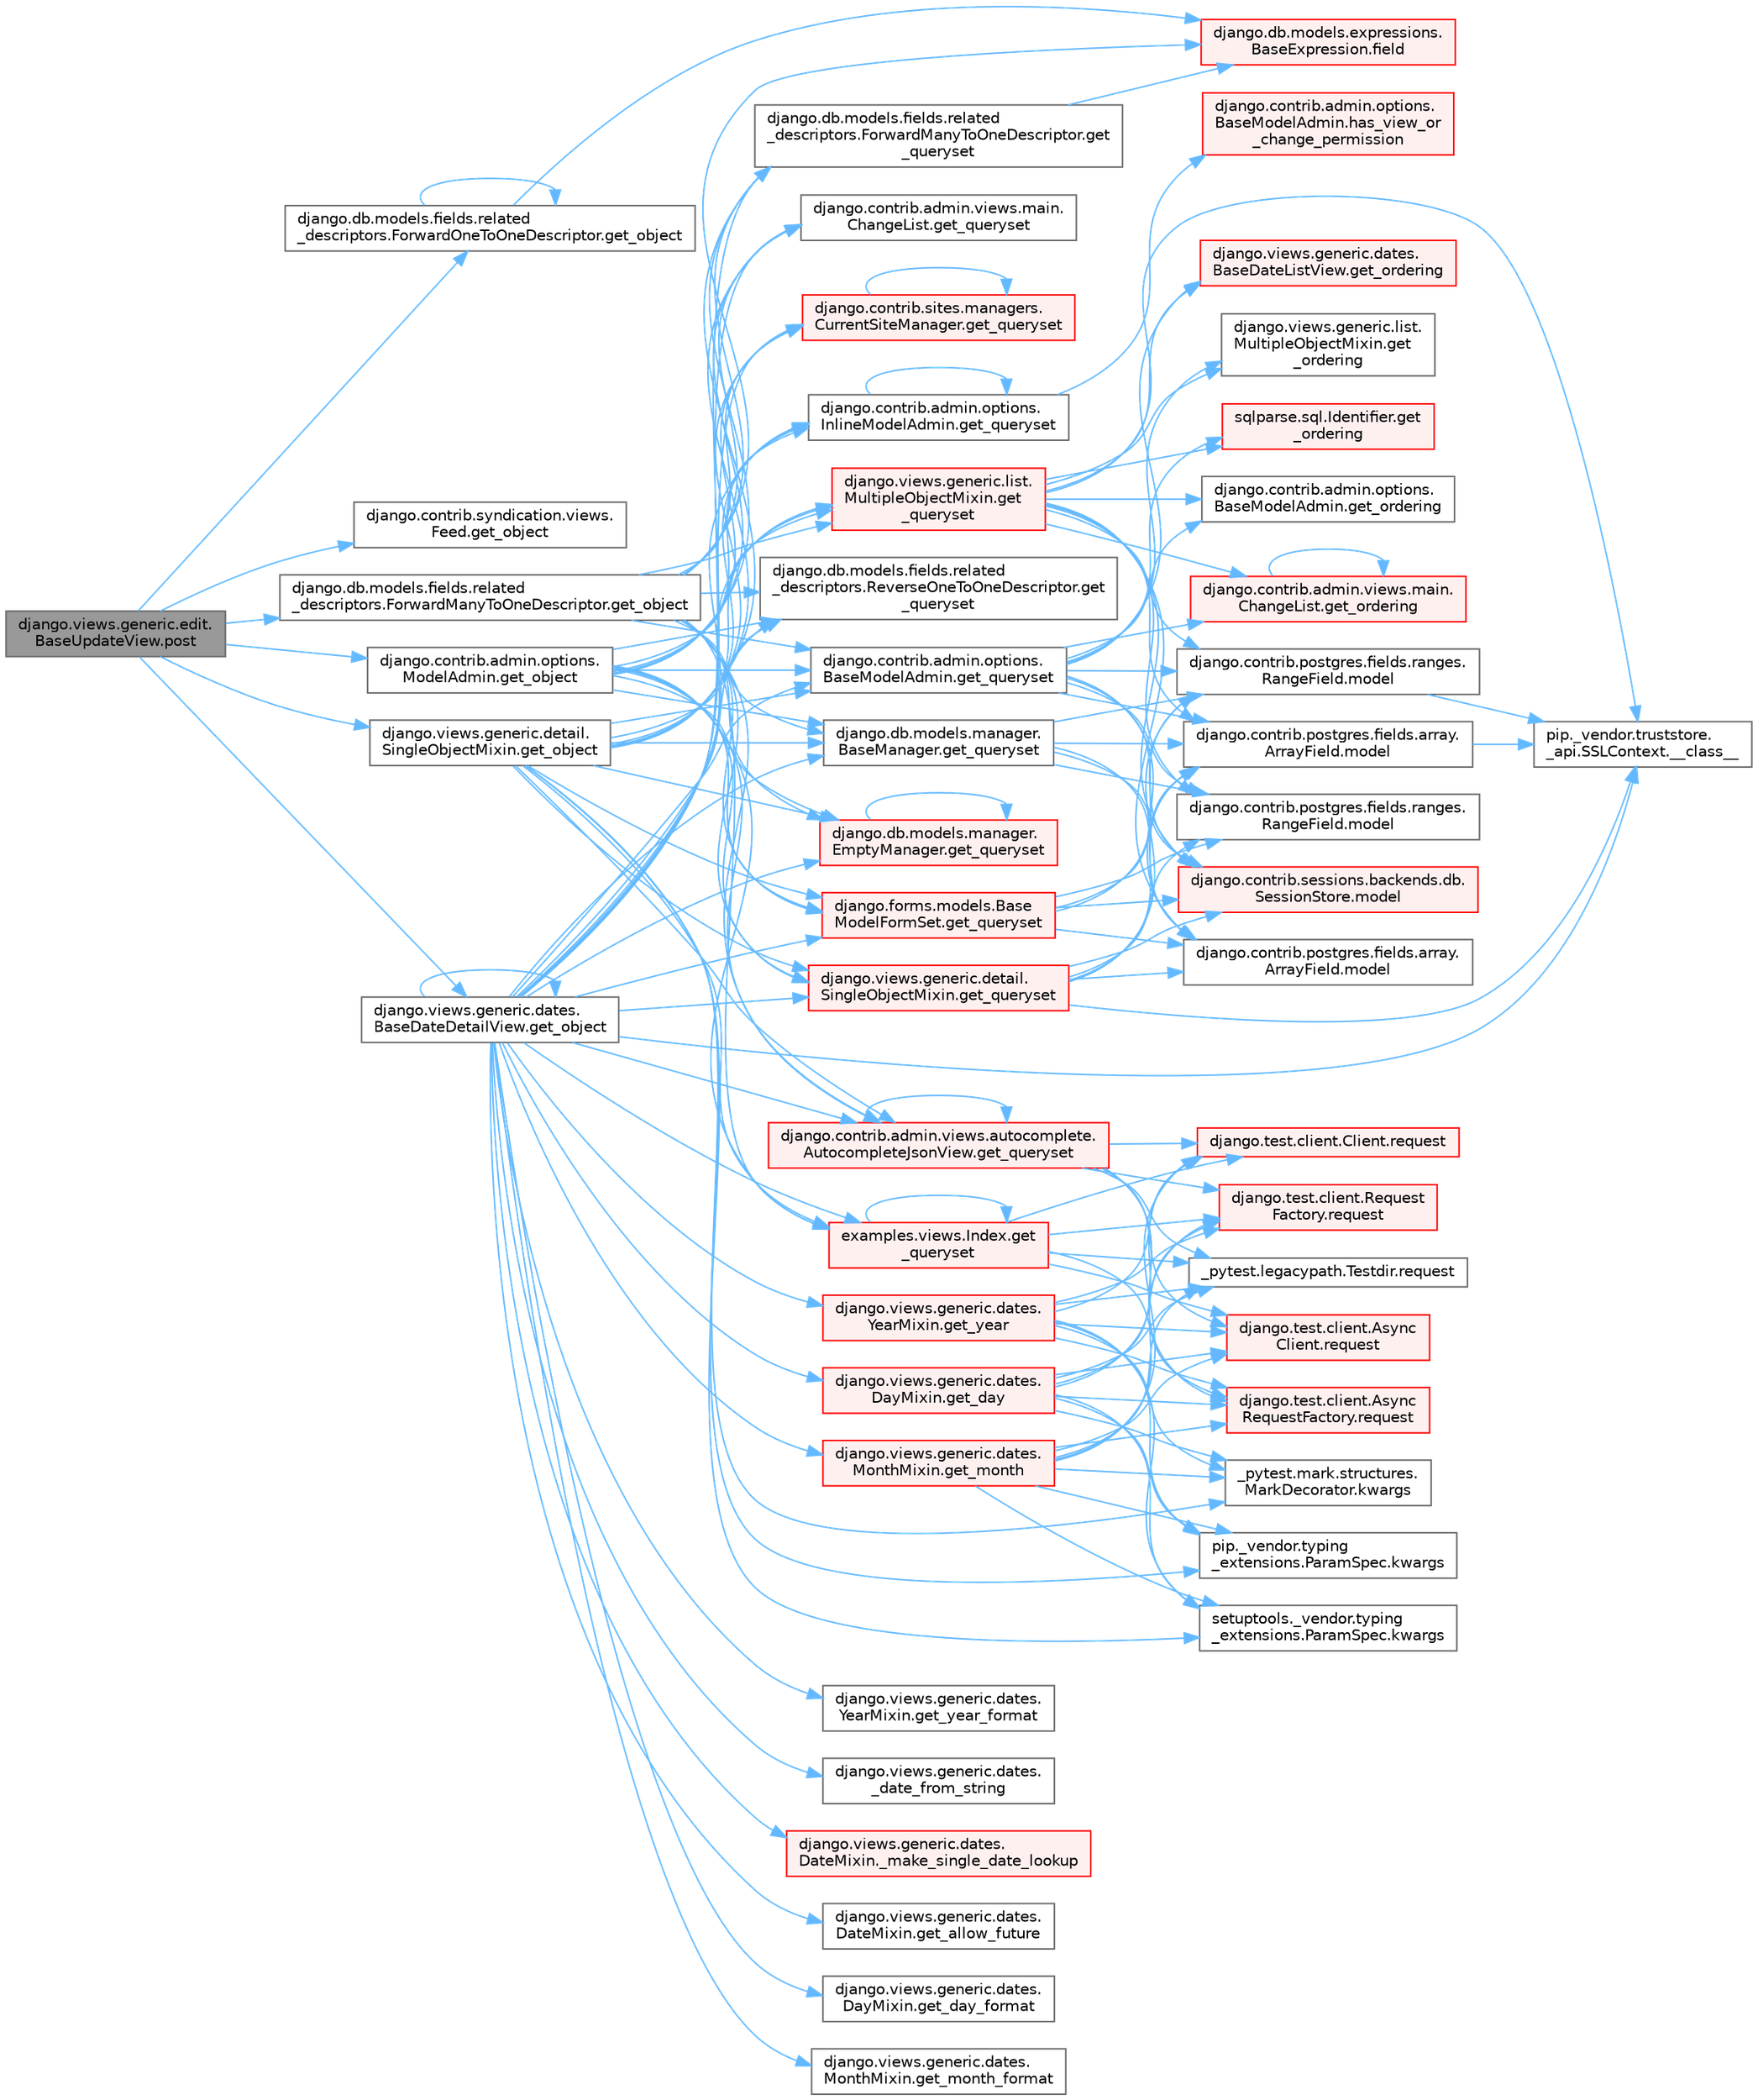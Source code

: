 digraph "django.views.generic.edit.BaseUpdateView.post"
{
 // LATEX_PDF_SIZE
  bgcolor="transparent";
  edge [fontname=Helvetica,fontsize=10,labelfontname=Helvetica,labelfontsize=10];
  node [fontname=Helvetica,fontsize=10,shape=box,height=0.2,width=0.4];
  rankdir="LR";
  Node1 [id="Node000001",label="django.views.generic.edit.\lBaseUpdateView.post",height=0.2,width=0.4,color="gray40", fillcolor="grey60", style="filled", fontcolor="black",tooltip=" "];
  Node1 -> Node2 [id="edge1_Node000001_Node000002",color="steelblue1",style="solid",tooltip=" "];
  Node2 [id="Node000002",label="django.contrib.admin.options.\lModelAdmin.get_object",height=0.2,width=0.4,color="grey40", fillcolor="white", style="filled",URL="$classdjango_1_1contrib_1_1admin_1_1options_1_1_model_admin.html#ac7b9acc5607b931a130f004f73adcc6c",tooltip=" "];
  Node2 -> Node3 [id="edge2_Node000002_Node000003",color="steelblue1",style="solid",tooltip=" "];
  Node3 [id="Node000003",label="django.contrib.admin.options.\lBaseModelAdmin.get_queryset",height=0.2,width=0.4,color="grey40", fillcolor="white", style="filled",URL="$classdjango_1_1contrib_1_1admin_1_1options_1_1_base_model_admin.html#a785da85de69766ce5f736de0e4de80c5",tooltip=" "];
  Node3 -> Node4 [id="edge3_Node000003_Node000004",color="steelblue1",style="solid",tooltip=" "];
  Node4 [id="Node000004",label="django.contrib.admin.options.\lBaseModelAdmin.get_ordering",height=0.2,width=0.4,color="grey40", fillcolor="white", style="filled",URL="$classdjango_1_1contrib_1_1admin_1_1options_1_1_base_model_admin.html#a8b06248f6c601bed9bcfc951f653cb72",tooltip=" "];
  Node3 -> Node5 [id="edge4_Node000003_Node000005",color="steelblue1",style="solid",tooltip=" "];
  Node5 [id="Node000005",label="django.contrib.admin.views.main.\lChangeList.get_ordering",height=0.2,width=0.4,color="red", fillcolor="#FFF0F0", style="filled",URL="$classdjango_1_1contrib_1_1admin_1_1views_1_1main_1_1_change_list.html#a87413968b7e496bc20cdc428329a8f93",tooltip=" "];
  Node5 -> Node5 [id="edge5_Node000005_Node000005",color="steelblue1",style="solid",tooltip=" "];
  Node3 -> Node17 [id="edge6_Node000003_Node000017",color="steelblue1",style="solid",tooltip=" "];
  Node17 [id="Node000017",label="django.views.generic.dates.\lBaseDateListView.get_ordering",height=0.2,width=0.4,color="red", fillcolor="#FFF0F0", style="filled",URL="$classdjango_1_1views_1_1generic_1_1dates_1_1_base_date_list_view.html#a0ec2128f4273a0b80fa32b44d71725ea",tooltip=" "];
  Node3 -> Node19 [id="edge7_Node000003_Node000019",color="steelblue1",style="solid",tooltip=" "];
  Node19 [id="Node000019",label="django.views.generic.list.\lMultipleObjectMixin.get\l_ordering",height=0.2,width=0.4,color="grey40", fillcolor="white", style="filled",URL="$classdjango_1_1views_1_1generic_1_1list_1_1_multiple_object_mixin.html#a8ba6071eb9a7bab04795550b0a3628c6",tooltip=" "];
  Node3 -> Node20 [id="edge8_Node000003_Node000020",color="steelblue1",style="solid",tooltip=" "];
  Node20 [id="Node000020",label="sqlparse.sql.Identifier.get\l_ordering",height=0.2,width=0.4,color="red", fillcolor="#FFF0F0", style="filled",URL="$classsqlparse_1_1sql_1_1_identifier.html#a6e06ea438171fb096466ae06a2b2f69f",tooltip=" "];
  Node3 -> Node9 [id="edge9_Node000003_Node000009",color="steelblue1",style="solid",tooltip=" "];
  Node9 [id="Node000009",label="django.contrib.postgres.fields.array.\lArrayField.model",height=0.2,width=0.4,color="grey40", fillcolor="white", style="filled",URL="$classdjango_1_1contrib_1_1postgres_1_1fields_1_1array_1_1_array_field.html#a4402eef4c4784e00671c9f229481f4c1",tooltip=" "];
  Node9 -> Node10 [id="edge10_Node000009_Node000010",color="steelblue1",style="solid",tooltip=" "];
  Node10 [id="Node000010",label="pip._vendor.truststore.\l_api.SSLContext.__class__",height=0.2,width=0.4,color="grey40", fillcolor="white", style="filled",URL="$classpip_1_1__vendor_1_1truststore_1_1__api_1_1_s_s_l_context.html#a530861514f31eabaa3f513557d6e66de",tooltip=" "];
  Node3 -> Node11 [id="edge11_Node000003_Node000011",color="steelblue1",style="solid",tooltip=" "];
  Node11 [id="Node000011",label="django.contrib.postgres.fields.array.\lArrayField.model",height=0.2,width=0.4,color="grey40", fillcolor="white", style="filled",URL="$classdjango_1_1contrib_1_1postgres_1_1fields_1_1array_1_1_array_field.html#a50a2796de85f960ca282b56ef2d9446c",tooltip=" "];
  Node3 -> Node12 [id="edge12_Node000003_Node000012",color="steelblue1",style="solid",tooltip=" "];
  Node12 [id="Node000012",label="django.contrib.postgres.fields.ranges.\lRangeField.model",height=0.2,width=0.4,color="grey40", fillcolor="white", style="filled",URL="$classdjango_1_1contrib_1_1postgres_1_1fields_1_1ranges_1_1_range_field.html#aa38c2bbd1bad0c8f9b0315ee468867a2",tooltip=" "];
  Node12 -> Node10 [id="edge13_Node000012_Node000010",color="steelblue1",style="solid",tooltip=" "];
  Node3 -> Node13 [id="edge14_Node000003_Node000013",color="steelblue1",style="solid",tooltip=" "];
  Node13 [id="Node000013",label="django.contrib.postgres.fields.ranges.\lRangeField.model",height=0.2,width=0.4,color="grey40", fillcolor="white", style="filled",URL="$classdjango_1_1contrib_1_1postgres_1_1fields_1_1ranges_1_1_range_field.html#a91b36827f010affd1ff89569cf40d1af",tooltip=" "];
  Node3 -> Node14 [id="edge15_Node000003_Node000014",color="steelblue1",style="solid",tooltip=" "];
  Node14 [id="Node000014",label="django.contrib.sessions.backends.db.\lSessionStore.model",height=0.2,width=0.4,color="red", fillcolor="#FFF0F0", style="filled",URL="$classdjango_1_1contrib_1_1sessions_1_1backends_1_1db_1_1_session_store.html#af52cfb4371af389c8bd4a6780274c403",tooltip=" "];
  Node2 -> Node23 [id="edge16_Node000002_Node000023",color="steelblue1",style="solid",tooltip=" "];
  Node23 [id="Node000023",label="django.contrib.admin.options.\lInlineModelAdmin.get_queryset",height=0.2,width=0.4,color="grey40", fillcolor="white", style="filled",URL="$classdjango_1_1contrib_1_1admin_1_1options_1_1_inline_model_admin.html#a9248f5d82a336087e911b7ebc8729ffd",tooltip=" "];
  Node23 -> Node23 [id="edge17_Node000023_Node000023",color="steelblue1",style="solid",tooltip=" "];
  Node23 -> Node24 [id="edge18_Node000023_Node000024",color="steelblue1",style="solid",tooltip=" "];
  Node24 [id="Node000024",label="django.contrib.admin.options.\lBaseModelAdmin.has_view_or\l_change_permission",height=0.2,width=0.4,color="red", fillcolor="#FFF0F0", style="filled",URL="$classdjango_1_1contrib_1_1admin_1_1options_1_1_base_model_admin.html#a218c5fb68fadfcf6e8e49172ad1d317c",tooltip=" "];
  Node2 -> Node30 [id="edge19_Node000002_Node000030",color="steelblue1",style="solid",tooltip=" "];
  Node30 [id="Node000030",label="django.contrib.admin.views.autocomplete.\lAutocompleteJsonView.get_queryset",height=0.2,width=0.4,color="red", fillcolor="#FFF0F0", style="filled",URL="$classdjango_1_1contrib_1_1admin_1_1views_1_1autocomplete_1_1_autocomplete_json_view.html#a6eb5abbd3b2e8b252a4ce9ca2680f3d3",tooltip=" "];
  Node30 -> Node30 [id="edge20_Node000030_Node000030",color="steelblue1",style="solid",tooltip=" "];
  Node30 -> Node31 [id="edge21_Node000030_Node000031",color="steelblue1",style="solid",tooltip=" "];
  Node31 [id="Node000031",label="_pytest.legacypath.Testdir.request",height=0.2,width=0.4,color="grey40", fillcolor="white", style="filled",URL="$class__pytest_1_1legacypath_1_1_testdir.html#a0e10c900efcd764da85254119e4d64c4",tooltip=" "];
  Node30 -> Node32 [id="edge22_Node000030_Node000032",color="steelblue1",style="solid",tooltip=" "];
  Node32 [id="Node000032",label="django.test.client.Async\lClient.request",height=0.2,width=0.4,color="red", fillcolor="#FFF0F0", style="filled",URL="$classdjango_1_1test_1_1client_1_1_async_client.html#a891cc2f6b81dcf3583bbbde8d21a713a",tooltip=" "];
  Node30 -> Node34 [id="edge23_Node000030_Node000034",color="steelblue1",style="solid",tooltip=" "];
  Node34 [id="Node000034",label="django.test.client.Async\lRequestFactory.request",height=0.2,width=0.4,color="red", fillcolor="#FFF0F0", style="filled",URL="$classdjango_1_1test_1_1client_1_1_async_request_factory.html#aab026845547a4c2d9203b8710b90f6cd",tooltip=" "];
  Node30 -> Node35 [id="edge24_Node000030_Node000035",color="steelblue1",style="solid",tooltip=" "];
  Node35 [id="Node000035",label="django.test.client.Client.request",height=0.2,width=0.4,color="red", fillcolor="#FFF0F0", style="filled",URL="$classdjango_1_1test_1_1client_1_1_client.html#a2f51c5251142ab6503937051936e33fa",tooltip=" "];
  Node30 -> Node490 [id="edge25_Node000030_Node000490",color="steelblue1",style="solid",tooltip=" "];
  Node490 [id="Node000490",label="django.test.client.Request\lFactory.request",height=0.2,width=0.4,color="red", fillcolor="#FFF0F0", style="filled",URL="$classdjango_1_1test_1_1client_1_1_request_factory.html#adae411ab0df6839c5364b647e4dc63ad",tooltip=" "];
  Node2 -> Node2828 [id="edge26_Node000002_Node002828",color="steelblue1",style="solid",tooltip=" "];
  Node2828 [id="Node002828",label="django.contrib.admin.views.main.\lChangeList.get_queryset",height=0.2,width=0.4,color="grey40", fillcolor="white", style="filled",URL="$classdjango_1_1contrib_1_1admin_1_1views_1_1main_1_1_change_list.html#a269abeb8e01762183e40a5133a41151d",tooltip=" "];
  Node2 -> Node2829 [id="edge27_Node000002_Node002829",color="steelblue1",style="solid",tooltip=" "];
  Node2829 [id="Node002829",label="django.contrib.sites.managers.\lCurrentSiteManager.get_queryset",height=0.2,width=0.4,color="red", fillcolor="#FFF0F0", style="filled",URL="$classdjango_1_1contrib_1_1sites_1_1managers_1_1_current_site_manager.html#a1889434ddf70c93854e44489319c1a1f",tooltip=" "];
  Node2829 -> Node2829 [id="edge28_Node002829_Node002829",color="steelblue1",style="solid",tooltip=" "];
  Node2 -> Node2830 [id="edge29_Node000002_Node002830",color="steelblue1",style="solid",tooltip=" "];
  Node2830 [id="Node002830",label="django.db.models.fields.related\l_descriptors.ForwardManyToOneDescriptor.get\l_queryset",height=0.2,width=0.4,color="grey40", fillcolor="white", style="filled",URL="$classdjango_1_1db_1_1models_1_1fields_1_1related__descriptors_1_1_forward_many_to_one_descriptor.html#aac7cf3069f240b0e4553d803b419cf7d",tooltip=" "];
  Node2830 -> Node38 [id="edge30_Node002830_Node000038",color="steelblue1",style="solid",tooltip=" "];
  Node38 [id="Node000038",label="django.db.models.expressions.\lBaseExpression.field",height=0.2,width=0.4,color="red", fillcolor="#FFF0F0", style="filled",URL="$classdjango_1_1db_1_1models_1_1expressions_1_1_base_expression.html#a70aeb35391ada82c2e9f02b1c3ac150c",tooltip=" "];
  Node2 -> Node2831 [id="edge31_Node000002_Node002831",color="steelblue1",style="solid",tooltip=" "];
  Node2831 [id="Node002831",label="django.db.models.fields.related\l_descriptors.ReverseOneToOneDescriptor.get\l_queryset",height=0.2,width=0.4,color="grey40", fillcolor="white", style="filled",URL="$classdjango_1_1db_1_1models_1_1fields_1_1related__descriptors_1_1_reverse_one_to_one_descriptor.html#a04bede0cb722d44ace129e00e85081a3",tooltip=" "];
  Node2 -> Node2832 [id="edge32_Node000002_Node002832",color="steelblue1",style="solid",tooltip=" "];
  Node2832 [id="Node002832",label="django.db.models.manager.\lBaseManager.get_queryset",height=0.2,width=0.4,color="grey40", fillcolor="white", style="filled",URL="$classdjango_1_1db_1_1models_1_1manager_1_1_base_manager.html#a358c9a085a30a278b31e784dac7a52ef",tooltip="PROXIES TO QUERYSET #."];
  Node2832 -> Node9 [id="edge33_Node002832_Node000009",color="steelblue1",style="solid",tooltip=" "];
  Node2832 -> Node11 [id="edge34_Node002832_Node000011",color="steelblue1",style="solid",tooltip=" "];
  Node2832 -> Node12 [id="edge35_Node002832_Node000012",color="steelblue1",style="solid",tooltip=" "];
  Node2832 -> Node13 [id="edge36_Node002832_Node000013",color="steelblue1",style="solid",tooltip=" "];
  Node2832 -> Node14 [id="edge37_Node002832_Node000014",color="steelblue1",style="solid",tooltip=" "];
  Node2 -> Node2833 [id="edge38_Node000002_Node002833",color="steelblue1",style="solid",tooltip=" "];
  Node2833 [id="Node002833",label="django.db.models.manager.\lEmptyManager.get_queryset",height=0.2,width=0.4,color="red", fillcolor="#FFF0F0", style="filled",URL="$classdjango_1_1db_1_1models_1_1manager_1_1_empty_manager.html#a2a2df8fcd071f937c6ee484d4ee1d539",tooltip=" "];
  Node2833 -> Node2833 [id="edge39_Node002833_Node002833",color="steelblue1",style="solid",tooltip=" "];
  Node2 -> Node2835 [id="edge40_Node000002_Node002835",color="steelblue1",style="solid",tooltip=" "];
  Node2835 [id="Node002835",label="django.forms.models.Base\lModelFormSet.get_queryset",height=0.2,width=0.4,color="red", fillcolor="#FFF0F0", style="filled",URL="$classdjango_1_1forms_1_1models_1_1_base_model_form_set.html#adbf92e8bd967e15a87f0fa40d2826143",tooltip=" "];
  Node2835 -> Node9 [id="edge41_Node002835_Node000009",color="steelblue1",style="solid",tooltip=" "];
  Node2835 -> Node11 [id="edge42_Node002835_Node000011",color="steelblue1",style="solid",tooltip=" "];
  Node2835 -> Node12 [id="edge43_Node002835_Node000012",color="steelblue1",style="solid",tooltip=" "];
  Node2835 -> Node13 [id="edge44_Node002835_Node000013",color="steelblue1",style="solid",tooltip=" "];
  Node2835 -> Node14 [id="edge45_Node002835_Node000014",color="steelblue1",style="solid",tooltip=" "];
  Node2 -> Node2836 [id="edge46_Node000002_Node002836",color="steelblue1",style="solid",tooltip=" "];
  Node2836 [id="Node002836",label="django.views.generic.detail.\lSingleObjectMixin.get_queryset",height=0.2,width=0.4,color="red", fillcolor="#FFF0F0", style="filled",URL="$classdjango_1_1views_1_1generic_1_1detail_1_1_single_object_mixin.html#a29e41db704214851315dd3e87c4d843e",tooltip=" "];
  Node2836 -> Node10 [id="edge47_Node002836_Node000010",color="steelblue1",style="solid",tooltip=" "];
  Node2836 -> Node9 [id="edge48_Node002836_Node000009",color="steelblue1",style="solid",tooltip=" "];
  Node2836 -> Node11 [id="edge49_Node002836_Node000011",color="steelblue1",style="solid",tooltip=" "];
  Node2836 -> Node12 [id="edge50_Node002836_Node000012",color="steelblue1",style="solid",tooltip=" "];
  Node2836 -> Node13 [id="edge51_Node002836_Node000013",color="steelblue1",style="solid",tooltip=" "];
  Node2836 -> Node14 [id="edge52_Node002836_Node000014",color="steelblue1",style="solid",tooltip=" "];
  Node2 -> Node2837 [id="edge53_Node000002_Node002837",color="steelblue1",style="solid",tooltip=" "];
  Node2837 [id="Node002837",label="django.views.generic.list.\lMultipleObjectMixin.get\l_queryset",height=0.2,width=0.4,color="red", fillcolor="#FFF0F0", style="filled",URL="$classdjango_1_1views_1_1generic_1_1list_1_1_multiple_object_mixin.html#a7ceb7f310a7a0d7fedfb90f1f2b5c226",tooltip=" "];
  Node2837 -> Node10 [id="edge54_Node002837_Node000010",color="steelblue1",style="solid",tooltip=" "];
  Node2837 -> Node4 [id="edge55_Node002837_Node000004",color="steelblue1",style="solid",tooltip=" "];
  Node2837 -> Node5 [id="edge56_Node002837_Node000005",color="steelblue1",style="solid",tooltip=" "];
  Node2837 -> Node17 [id="edge57_Node002837_Node000017",color="steelblue1",style="solid",tooltip=" "];
  Node2837 -> Node19 [id="edge58_Node002837_Node000019",color="steelblue1",style="solid",tooltip=" "];
  Node2837 -> Node20 [id="edge59_Node002837_Node000020",color="steelblue1",style="solid",tooltip=" "];
  Node2837 -> Node9 [id="edge60_Node002837_Node000009",color="steelblue1",style="solid",tooltip=" "];
  Node2837 -> Node11 [id="edge61_Node002837_Node000011",color="steelblue1",style="solid",tooltip=" "];
  Node2837 -> Node12 [id="edge62_Node002837_Node000012",color="steelblue1",style="solid",tooltip=" "];
  Node2837 -> Node13 [id="edge63_Node002837_Node000013",color="steelblue1",style="solid",tooltip=" "];
  Node2837 -> Node14 [id="edge64_Node002837_Node000014",color="steelblue1",style="solid",tooltip=" "];
  Node2 -> Node2838 [id="edge65_Node000002_Node002838",color="steelblue1",style="solid",tooltip=" "];
  Node2838 [id="Node002838",label="examples.views.Index.get\l_queryset",height=0.2,width=0.4,color="red", fillcolor="#FFF0F0", style="filled",URL="$classexamples_1_1views_1_1_index.html#a288026bb9059b37dca786922296dfcd3",tooltip=" "];
  Node2838 -> Node2838 [id="edge66_Node002838_Node002838",color="steelblue1",style="solid",tooltip=" "];
  Node2838 -> Node31 [id="edge67_Node002838_Node000031",color="steelblue1",style="solid",tooltip=" "];
  Node2838 -> Node32 [id="edge68_Node002838_Node000032",color="steelblue1",style="solid",tooltip=" "];
  Node2838 -> Node34 [id="edge69_Node002838_Node000034",color="steelblue1",style="solid",tooltip=" "];
  Node2838 -> Node35 [id="edge70_Node002838_Node000035",color="steelblue1",style="solid",tooltip=" "];
  Node2838 -> Node490 [id="edge71_Node002838_Node000490",color="steelblue1",style="solid",tooltip=" "];
  Node1 -> Node4527 [id="edge72_Node000001_Node004527",color="steelblue1",style="solid",tooltip=" "];
  Node4527 [id="Node004527",label="django.contrib.syndication.views.\lFeed.get_object",height=0.2,width=0.4,color="grey40", fillcolor="white", style="filled",URL="$classdjango_1_1contrib_1_1syndication_1_1views_1_1_feed.html#aca97bf9a86566b880b339170b2b4880c",tooltip=" "];
  Node1 -> Node4528 [id="edge73_Node000001_Node004528",color="steelblue1",style="solid",tooltip=" "];
  Node4528 [id="Node004528",label="django.db.models.fields.related\l_descriptors.ForwardManyToOneDescriptor.get_object",height=0.2,width=0.4,color="grey40", fillcolor="white", style="filled",URL="$classdjango_1_1db_1_1models_1_1fields_1_1related__descriptors_1_1_forward_many_to_one_descriptor.html#a53e30c8b305a3998dd43c1e6357e4bc4",tooltip=" "];
  Node4528 -> Node38 [id="edge74_Node004528_Node000038",color="steelblue1",style="solid",tooltip=" "];
  Node4528 -> Node3 [id="edge75_Node004528_Node000003",color="steelblue1",style="solid",tooltip=" "];
  Node4528 -> Node23 [id="edge76_Node004528_Node000023",color="steelblue1",style="solid",tooltip=" "];
  Node4528 -> Node30 [id="edge77_Node004528_Node000030",color="steelblue1",style="solid",tooltip=" "];
  Node4528 -> Node2828 [id="edge78_Node004528_Node002828",color="steelblue1",style="solid",tooltip=" "];
  Node4528 -> Node2829 [id="edge79_Node004528_Node002829",color="steelblue1",style="solid",tooltip=" "];
  Node4528 -> Node2830 [id="edge80_Node004528_Node002830",color="steelblue1",style="solid",tooltip=" "];
  Node4528 -> Node2831 [id="edge81_Node004528_Node002831",color="steelblue1",style="solid",tooltip=" "];
  Node4528 -> Node2832 [id="edge82_Node004528_Node002832",color="steelblue1",style="solid",tooltip=" "];
  Node4528 -> Node2833 [id="edge83_Node004528_Node002833",color="steelblue1",style="solid",tooltip=" "];
  Node4528 -> Node2835 [id="edge84_Node004528_Node002835",color="steelblue1",style="solid",tooltip=" "];
  Node4528 -> Node2836 [id="edge85_Node004528_Node002836",color="steelblue1",style="solid",tooltip=" "];
  Node4528 -> Node2837 [id="edge86_Node004528_Node002837",color="steelblue1",style="solid",tooltip=" "];
  Node4528 -> Node2838 [id="edge87_Node004528_Node002838",color="steelblue1",style="solid",tooltip=" "];
  Node1 -> Node4529 [id="edge88_Node000001_Node004529",color="steelblue1",style="solid",tooltip=" "];
  Node4529 [id="Node004529",label="django.db.models.fields.related\l_descriptors.ForwardOneToOneDescriptor.get_object",height=0.2,width=0.4,color="grey40", fillcolor="white", style="filled",URL="$classdjango_1_1db_1_1models_1_1fields_1_1related__descriptors_1_1_forward_one_to_one_descriptor.html#a298296431556370e9bb0b1478febfbf3",tooltip=" "];
  Node4529 -> Node38 [id="edge89_Node004529_Node000038",color="steelblue1",style="solid",tooltip=" "];
  Node4529 -> Node4529 [id="edge90_Node004529_Node004529",color="steelblue1",style="solid",tooltip=" "];
  Node1 -> Node4530 [id="edge91_Node000001_Node004530",color="steelblue1",style="solid",tooltip=" "];
  Node4530 [id="Node004530",label="django.views.generic.dates.\lBaseDateDetailView.get_object",height=0.2,width=0.4,color="grey40", fillcolor="white", style="filled",URL="$classdjango_1_1views_1_1generic_1_1dates_1_1_base_date_detail_view.html#a7c08557dbbb8af87ec6f8fab884e6f5e",tooltip=" "];
  Node4530 -> Node10 [id="edge92_Node004530_Node000010",color="steelblue1",style="solid",tooltip=" "];
  Node4530 -> Node4531 [id="edge93_Node004530_Node004531",color="steelblue1",style="solid",tooltip=" "];
  Node4531 [id="Node004531",label="django.views.generic.dates.\l_date_from_string",height=0.2,width=0.4,color="grey40", fillcolor="white", style="filled",URL="$namespacedjango_1_1views_1_1generic_1_1dates.html#a0f782cacbbe0293a4a4a092343b5ac5f",tooltip=" "];
  Node4530 -> Node4532 [id="edge94_Node004530_Node004532",color="steelblue1",style="solid",tooltip=" "];
  Node4532 [id="Node004532",label="django.views.generic.dates.\lDateMixin._make_single_date_lookup",height=0.2,width=0.4,color="red", fillcolor="#FFF0F0", style="filled",URL="$classdjango_1_1views_1_1generic_1_1dates_1_1_date_mixin.html#ac17fc80d601666765dd9751d4b5e065d",tooltip=" "];
  Node4530 -> Node4535 [id="edge95_Node004530_Node004535",color="steelblue1",style="solid",tooltip=" "];
  Node4535 [id="Node004535",label="django.views.generic.dates.\lDateMixin.get_allow_future",height=0.2,width=0.4,color="grey40", fillcolor="white", style="filled",URL="$classdjango_1_1views_1_1generic_1_1dates_1_1_date_mixin.html#a51b9feb091392d6570890a63779c1e6b",tooltip=" "];
  Node4530 -> Node4536 [id="edge96_Node004530_Node004536",color="steelblue1",style="solid",tooltip=" "];
  Node4536 [id="Node004536",label="django.views.generic.dates.\lDayMixin.get_day",height=0.2,width=0.4,color="red", fillcolor="#FFF0F0", style="filled",URL="$classdjango_1_1views_1_1generic_1_1dates_1_1_day_mixin.html#a410db285b705518118df478a63fc572a",tooltip=" "];
  Node4536 -> Node815 [id="edge97_Node004536_Node000815",color="steelblue1",style="solid",tooltip=" "];
  Node815 [id="Node000815",label="_pytest.mark.structures.\lMarkDecorator.kwargs",height=0.2,width=0.4,color="grey40", fillcolor="white", style="filled",URL="$class__pytest_1_1mark_1_1structures_1_1_mark_decorator.html#a07868e83e39f7b31121b611e3627a77c",tooltip=" "];
  Node4536 -> Node816 [id="edge98_Node004536_Node000816",color="steelblue1",style="solid",tooltip=" "];
  Node816 [id="Node000816",label="pip._vendor.typing\l_extensions.ParamSpec.kwargs",height=0.2,width=0.4,color="grey40", fillcolor="white", style="filled",URL="$classpip_1_1__vendor_1_1typing__extensions_1_1_param_spec.html#a7533d6714916929b5b3c9ba8f94f1f90",tooltip=" "];
  Node4536 -> Node817 [id="edge99_Node004536_Node000817",color="steelblue1",style="solid",tooltip=" "];
  Node817 [id="Node000817",label="setuptools._vendor.typing\l_extensions.ParamSpec.kwargs",height=0.2,width=0.4,color="grey40", fillcolor="white", style="filled",URL="$classsetuptools_1_1__vendor_1_1typing__extensions_1_1_param_spec.html#a3ffadc8575bdbfca5ad02298256b6213",tooltip=" "];
  Node4536 -> Node31 [id="edge100_Node004536_Node000031",color="steelblue1",style="solid",tooltip=" "];
  Node4536 -> Node32 [id="edge101_Node004536_Node000032",color="steelblue1",style="solid",tooltip=" "];
  Node4536 -> Node34 [id="edge102_Node004536_Node000034",color="steelblue1",style="solid",tooltip=" "];
  Node4536 -> Node35 [id="edge103_Node004536_Node000035",color="steelblue1",style="solid",tooltip=" "];
  Node4536 -> Node490 [id="edge104_Node004536_Node000490",color="steelblue1",style="solid",tooltip=" "];
  Node4530 -> Node4537 [id="edge105_Node004530_Node004537",color="steelblue1",style="solid",tooltip=" "];
  Node4537 [id="Node004537",label="django.views.generic.dates.\lDayMixin.get_day_format",height=0.2,width=0.4,color="grey40", fillcolor="white", style="filled",URL="$classdjango_1_1views_1_1generic_1_1dates_1_1_day_mixin.html#aaf4335b347fbca8eb579d231442a64b7",tooltip=" "];
  Node4530 -> Node4538 [id="edge106_Node004530_Node004538",color="steelblue1",style="solid",tooltip=" "];
  Node4538 [id="Node004538",label="django.views.generic.dates.\lMonthMixin.get_month",height=0.2,width=0.4,color="red", fillcolor="#FFF0F0", style="filled",URL="$classdjango_1_1views_1_1generic_1_1dates_1_1_month_mixin.html#add54a3d80358c6e643ac264d97d4f2a7",tooltip=" "];
  Node4538 -> Node815 [id="edge107_Node004538_Node000815",color="steelblue1",style="solid",tooltip=" "];
  Node4538 -> Node816 [id="edge108_Node004538_Node000816",color="steelblue1",style="solid",tooltip=" "];
  Node4538 -> Node817 [id="edge109_Node004538_Node000817",color="steelblue1",style="solid",tooltip=" "];
  Node4538 -> Node31 [id="edge110_Node004538_Node000031",color="steelblue1",style="solid",tooltip=" "];
  Node4538 -> Node32 [id="edge111_Node004538_Node000032",color="steelblue1",style="solid",tooltip=" "];
  Node4538 -> Node34 [id="edge112_Node004538_Node000034",color="steelblue1",style="solid",tooltip=" "];
  Node4538 -> Node35 [id="edge113_Node004538_Node000035",color="steelblue1",style="solid",tooltip=" "];
  Node4538 -> Node490 [id="edge114_Node004538_Node000490",color="steelblue1",style="solid",tooltip=" "];
  Node4530 -> Node4539 [id="edge115_Node004530_Node004539",color="steelblue1",style="solid",tooltip=" "];
  Node4539 [id="Node004539",label="django.views.generic.dates.\lMonthMixin.get_month_format",height=0.2,width=0.4,color="grey40", fillcolor="white", style="filled",URL="$classdjango_1_1views_1_1generic_1_1dates_1_1_month_mixin.html#ae027130c2f4572bc54d023862743548e",tooltip=" "];
  Node4530 -> Node4530 [id="edge116_Node004530_Node004530",color="steelblue1",style="solid",tooltip=" "];
  Node4530 -> Node3 [id="edge117_Node004530_Node000003",color="steelblue1",style="solid",tooltip=" "];
  Node4530 -> Node23 [id="edge118_Node004530_Node000023",color="steelblue1",style="solid",tooltip=" "];
  Node4530 -> Node30 [id="edge119_Node004530_Node000030",color="steelblue1",style="solid",tooltip=" "];
  Node4530 -> Node2828 [id="edge120_Node004530_Node002828",color="steelblue1",style="solid",tooltip=" "];
  Node4530 -> Node2829 [id="edge121_Node004530_Node002829",color="steelblue1",style="solid",tooltip=" "];
  Node4530 -> Node2830 [id="edge122_Node004530_Node002830",color="steelblue1",style="solid",tooltip=" "];
  Node4530 -> Node2831 [id="edge123_Node004530_Node002831",color="steelblue1",style="solid",tooltip=" "];
  Node4530 -> Node2832 [id="edge124_Node004530_Node002832",color="steelblue1",style="solid",tooltip=" "];
  Node4530 -> Node2833 [id="edge125_Node004530_Node002833",color="steelblue1",style="solid",tooltip=" "];
  Node4530 -> Node2835 [id="edge126_Node004530_Node002835",color="steelblue1",style="solid",tooltip=" "];
  Node4530 -> Node2836 [id="edge127_Node004530_Node002836",color="steelblue1",style="solid",tooltip=" "];
  Node4530 -> Node2837 [id="edge128_Node004530_Node002837",color="steelblue1",style="solid",tooltip=" "];
  Node4530 -> Node2838 [id="edge129_Node004530_Node002838",color="steelblue1",style="solid",tooltip=" "];
  Node4530 -> Node4540 [id="edge130_Node004530_Node004540",color="steelblue1",style="solid",tooltip=" "];
  Node4540 [id="Node004540",label="django.views.generic.dates.\lYearMixin.get_year",height=0.2,width=0.4,color="red", fillcolor="#FFF0F0", style="filled",URL="$classdjango_1_1views_1_1generic_1_1dates_1_1_year_mixin.html#a6e2e940e9853d71a94d5a41b71262ca3",tooltip=" "];
  Node4540 -> Node815 [id="edge131_Node004540_Node000815",color="steelblue1",style="solid",tooltip=" "];
  Node4540 -> Node816 [id="edge132_Node004540_Node000816",color="steelblue1",style="solid",tooltip=" "];
  Node4540 -> Node817 [id="edge133_Node004540_Node000817",color="steelblue1",style="solid",tooltip=" "];
  Node4540 -> Node31 [id="edge134_Node004540_Node000031",color="steelblue1",style="solid",tooltip=" "];
  Node4540 -> Node32 [id="edge135_Node004540_Node000032",color="steelblue1",style="solid",tooltip=" "];
  Node4540 -> Node34 [id="edge136_Node004540_Node000034",color="steelblue1",style="solid",tooltip=" "];
  Node4540 -> Node35 [id="edge137_Node004540_Node000035",color="steelblue1",style="solid",tooltip=" "];
  Node4540 -> Node490 [id="edge138_Node004540_Node000490",color="steelblue1",style="solid",tooltip=" "];
  Node4530 -> Node4541 [id="edge139_Node004530_Node004541",color="steelblue1",style="solid",tooltip=" "];
  Node4541 [id="Node004541",label="django.views.generic.dates.\lYearMixin.get_year_format",height=0.2,width=0.4,color="grey40", fillcolor="white", style="filled",URL="$classdjango_1_1views_1_1generic_1_1dates_1_1_year_mixin.html#a20170452710ca941db36bdc90b490e50",tooltip=" "];
  Node1 -> Node4542 [id="edge140_Node000001_Node004542",color="steelblue1",style="solid",tooltip=" "];
  Node4542 [id="Node004542",label="django.views.generic.detail.\lSingleObjectMixin.get_object",height=0.2,width=0.4,color="grey40", fillcolor="white", style="filled",URL="$classdjango_1_1views_1_1generic_1_1detail_1_1_single_object_mixin.html#ab853f97e997d069a858d4bb5e93092ad",tooltip=" "];
  Node4542 -> Node3 [id="edge141_Node004542_Node000003",color="steelblue1",style="solid",tooltip=" "];
  Node4542 -> Node23 [id="edge142_Node004542_Node000023",color="steelblue1",style="solid",tooltip=" "];
  Node4542 -> Node30 [id="edge143_Node004542_Node000030",color="steelblue1",style="solid",tooltip=" "];
  Node4542 -> Node2828 [id="edge144_Node004542_Node002828",color="steelblue1",style="solid",tooltip=" "];
  Node4542 -> Node2829 [id="edge145_Node004542_Node002829",color="steelblue1",style="solid",tooltip=" "];
  Node4542 -> Node2830 [id="edge146_Node004542_Node002830",color="steelblue1",style="solid",tooltip=" "];
  Node4542 -> Node2831 [id="edge147_Node004542_Node002831",color="steelblue1",style="solid",tooltip=" "];
  Node4542 -> Node2832 [id="edge148_Node004542_Node002832",color="steelblue1",style="solid",tooltip=" "];
  Node4542 -> Node2833 [id="edge149_Node004542_Node002833",color="steelblue1",style="solid",tooltip=" "];
  Node4542 -> Node2835 [id="edge150_Node004542_Node002835",color="steelblue1",style="solid",tooltip=" "];
  Node4542 -> Node2836 [id="edge151_Node004542_Node002836",color="steelblue1",style="solid",tooltip=" "];
  Node4542 -> Node2837 [id="edge152_Node004542_Node002837",color="steelblue1",style="solid",tooltip=" "];
  Node4542 -> Node2838 [id="edge153_Node004542_Node002838",color="steelblue1",style="solid",tooltip=" "];
  Node4542 -> Node815 [id="edge154_Node004542_Node000815",color="steelblue1",style="solid",tooltip=" "];
  Node4542 -> Node816 [id="edge155_Node004542_Node000816",color="steelblue1",style="solid",tooltip=" "];
  Node4542 -> Node817 [id="edge156_Node004542_Node000817",color="steelblue1",style="solid",tooltip=" "];
}
